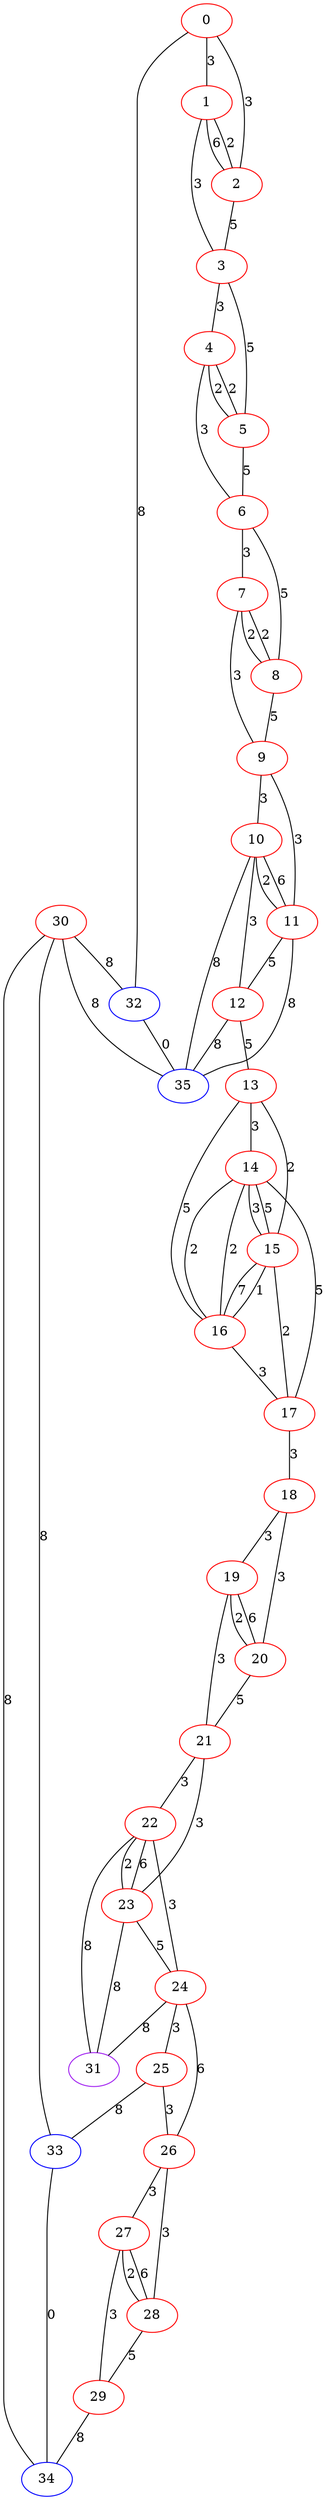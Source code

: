 graph "" {
0 [color=red, weight=1];
1 [color=red, weight=1];
2 [color=red, weight=1];
3 [color=red, weight=1];
4 [color=red, weight=1];
5 [color=red, weight=1];
6 [color=red, weight=1];
7 [color=red, weight=1];
8 [color=red, weight=1];
9 [color=red, weight=1];
10 [color=red, weight=1];
11 [color=red, weight=1];
12 [color=red, weight=1];
13 [color=red, weight=1];
14 [color=red, weight=1];
15 [color=red, weight=1];
16 [color=red, weight=1];
17 [color=red, weight=1];
18 [color=red, weight=1];
19 [color=red, weight=1];
20 [color=red, weight=1];
21 [color=red, weight=1];
22 [color=red, weight=1];
23 [color=red, weight=1];
24 [color=red, weight=1];
25 [color=red, weight=1];
26 [color=red, weight=1];
27 [color=red, weight=1];
28 [color=red, weight=1];
29 [color=red, weight=1];
30 [color=red, weight=1];
31 [color=purple, weight=4];
32 [color=blue, weight=3];
33 [color=blue, weight=3];
34 [color=blue, weight=3];
35 [color=blue, weight=3];
0 -- 32  [key=0, label=8];
0 -- 1  [key=0, label=3];
0 -- 2  [key=0, label=3];
1 -- 2  [key=0, label=6];
1 -- 2  [key=1, label=2];
1 -- 3  [key=0, label=3];
2 -- 3  [key=0, label=5];
3 -- 4  [key=0, label=3];
3 -- 5  [key=0, label=5];
4 -- 5  [key=0, label=2];
4 -- 5  [key=1, label=2];
4 -- 6  [key=0, label=3];
5 -- 6  [key=0, label=5];
6 -- 8  [key=0, label=5];
6 -- 7  [key=0, label=3];
7 -- 8  [key=0, label=2];
7 -- 8  [key=1, label=2];
7 -- 9  [key=0, label=3];
8 -- 9  [key=0, label=5];
9 -- 10  [key=0, label=3];
9 -- 11  [key=0, label=3];
10 -- 11  [key=0, label=2];
10 -- 11  [key=1, label=6];
10 -- 12  [key=0, label=3];
10 -- 35  [key=0, label=8];
11 -- 35  [key=0, label=8];
11 -- 12  [key=0, label=5];
12 -- 35  [key=0, label=8];
12 -- 13  [key=0, label=5];
13 -- 16  [key=0, label=5];
13 -- 14  [key=0, label=3];
13 -- 15  [key=0, label=2];
14 -- 16  [key=0, label=2];
14 -- 16  [key=1, label=2];
14 -- 17  [key=0, label=5];
14 -- 15  [key=0, label=3];
14 -- 15  [key=1, label=5];
15 -- 16  [key=0, label=1];
15 -- 16  [key=1, label=7];
15 -- 17  [key=0, label=2];
16 -- 17  [key=0, label=3];
17 -- 18  [key=0, label=3];
18 -- 19  [key=0, label=3];
18 -- 20  [key=0, label=3];
19 -- 20  [key=0, label=2];
19 -- 20  [key=1, label=6];
19 -- 21  [key=0, label=3];
20 -- 21  [key=0, label=5];
21 -- 22  [key=0, label=3];
21 -- 23  [key=0, label=3];
22 -- 24  [key=0, label=3];
22 -- 31  [key=0, label=8];
22 -- 23  [key=0, label=6];
22 -- 23  [key=1, label=2];
23 -- 24  [key=0, label=5];
23 -- 31  [key=0, label=8];
24 -- 25  [key=0, label=3];
24 -- 26  [key=0, label=6];
24 -- 31  [key=0, label=8];
25 -- 33  [key=0, label=8];
25 -- 26  [key=0, label=3];
26 -- 27  [key=0, label=3];
26 -- 28  [key=0, label=3];
27 -- 28  [key=0, label=2];
27 -- 28  [key=1, label=6];
27 -- 29  [key=0, label=3];
28 -- 29  [key=0, label=5];
29 -- 34  [key=0, label=8];
30 -- 32  [key=0, label=8];
30 -- 33  [key=0, label=8];
30 -- 34  [key=0, label=8];
30 -- 35  [key=0, label=8];
32 -- 35  [key=0, label=0];
33 -- 34  [key=0, label=0];
}

